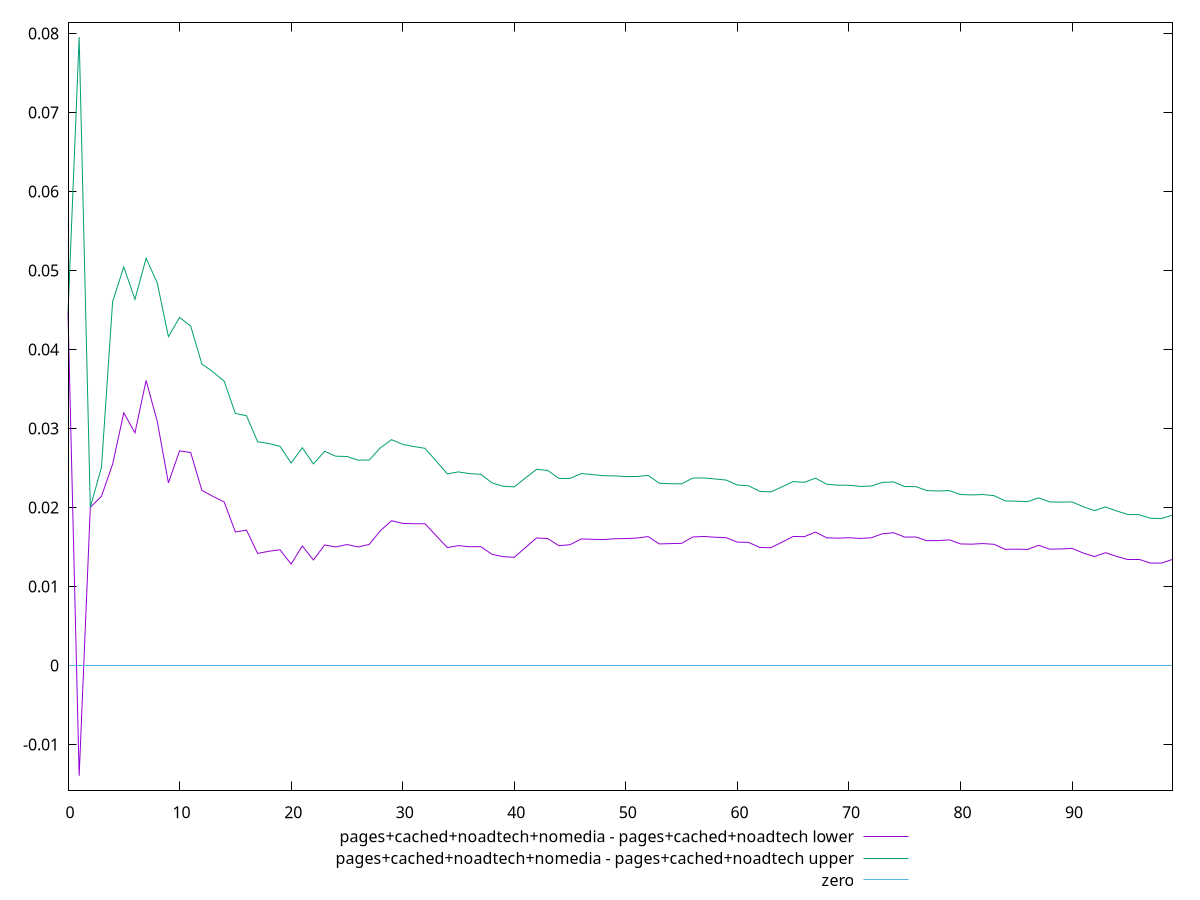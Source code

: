 reset

$pagesCachedNoadtechNomediaPagesCachedNoadtechLower <<EOF
0 0.044620794864106306
1 -0.013971601804402455
2 0.020028047785248693
3 0.021417414796963383
4 0.02547964456959511
5 0.03198593883876298
6 0.02944708070921847
7 0.03608213417604099
8 0.03089818554720593
9 0.023109770900569634
10 0.027165313886855086
11 0.02695068744413527
12 0.022164322307239574
13 0.021399361177798337
14 0.020692532265565666
15 0.016901956840680715
16 0.017123916418300557
17 0.014179157750855494
18 0.014452458188929172
19 0.014642006048301189
20 0.01282759528773119
21 0.015127093683754596
22 0.013350215387868177
23 0.015254257221326239
24 0.014997625553561829
25 0.015305653553795599
26 0.015000219080368193
27 0.015318744336415507
28 0.01706548284678618
29 0.018321449112563067
30 0.01798546978275721
31 0.01793700870785601
32 0.017936069437142252
33 0.016423068210735865
34 0.014918902747580873
35 0.015170824267223208
36 0.015027653050188126
37 0.015035319058085956
38 0.014072198607153601
39 0.013768398310009342
40 0.013688388586440673
41 0.014919520888585457
42 0.016140023139548355
43 0.016057316135306907
44 0.015156309750347189
45 0.015288139375469412
46 0.016015221283609205
47 0.015967066786699305
48 0.015940031391034597
49 0.01603524006026925
50 0.01606104685951082
51 0.01612842393850649
52 0.016314021408960773
53 0.015384416135848067
54 0.01541896846413366
55 0.01546067955731464
56 0.016263285675877363
57 0.016328772648963704
58 0.016229939730359362
59 0.016171819178947142
60 0.015604177330102302
61 0.015585523468085768
62 0.014933646705420581
63 0.014901936860494205
64 0.01560333440645835
65 0.016329842129947297
66 0.016301606204314915
67 0.016884535960561407
68 0.01615958063441497
69 0.016110938789773616
70 0.01616797817753027
71 0.016080476349615458
72 0.016160986425203895
73 0.01667617584421353
74 0.01680268346318601
75 0.016246504245730004
76 0.01625833816555925
77 0.015786798920759543
78 0.01580442144117227
79 0.015901550038661047
80 0.015383245501671116
81 0.015353826144578963
82 0.015426571584869452
83 0.015337093691020667
84 0.014702670197592024
85 0.01472177377603743
86 0.01468384165261295
87 0.015206356678739512
88 0.014722139781002955
89 0.014744421190479475
90 0.014817162574229029
91 0.014227325521525995
92 0.013783429639175575
93 0.014273149065451986
94 0.013797737296001639
95 0.013379887073395448
96 0.013379466375491889
97 0.012963211396864863
98 0.012953227748482
99 0.013425087427153443
EOF

$pagesCachedNoadtechNomediaPagesCachedNoadtechUpper <<EOF
0 0.044620794864106306
1 0.07955653215353872
2 0.020028047785248693
3 0.025099593431386315
4 0.04606463091758956
5 0.05045407331540587
6 0.046350227627865066
7 0.051545491518627654
8 0.048446360180138356
9 0.04161650591554668
10 0.04405609895204418
11 0.042947856663162184
12 0.038151331874175805
13 0.037165729119597424
14 0.035982814349704406
15 0.031900561960115176
16 0.0316103028642112
17 0.028319442822481937
18 0.028097449212141946
19 0.027740960037244737
20 0.025628702077042993
21 0.02756125713302953
22 0.02550788820576178
23 0.02710287378462183
24 0.026488483582566218
25 0.026455135026937134
26 0.025986642157609374
27 0.026008541509880127
28 0.027554761190794735
29 0.028584664876519
30 0.027994276016052824
31 0.027713244189874937
32 0.027488445166502465
33 0.0258765671394025
34 0.024257775815839124
35 0.024501461369403517
36 0.024282241985617382
37 0.02420155801943248
38 0.023119149127330915
39 0.022681025622574093
40 0.02260620740969915
41 0.02372945968270983
42 0.02482779609721094
43 0.024684933257881694
44 0.02367575684606007
45 0.023674859683024907
46 0.024288468099131443
47 0.02416425349617972
48 0.02401892927599149
49 0.023997898958118425
50 0.02391336424581092
51 0.02391656189664721
52 0.02406218533008308
53 0.023068462478952556
54 0.023004906839208687
55 0.022992151110245804
56 0.02372002502896437
57 0.023736509561656297
58 0.02360596525480218
59 0.023467599617035175
60 0.022842024173005432
61 0.02274530952194849
62 0.02203925597317707
63 0.02197405263233657
64 0.02261098369591162
65 0.023279075855399862
66 0.023182932689885756
67 0.02370874701752943
68 0.02294197924188285
69 0.022825592443034653
70 0.02281515710085377
71 0.022663339043856146
72 0.022711381786056493
73 0.023170185372482627
74 0.0232363877946238
75 0.02264716694926387
76 0.022636758844319448
77 0.022129172834338323
78 0.02209057817852462
79 0.022132544439583637
80 0.02164027681854377
81 0.021587906997756215
82 0.02163843419697368
83 0.02149627888307902
84 0.020828644137525002
85 0.020795319586049542
86 0.020738862510843992
87 0.02121836420919096
88 0.020699443292203797
89 0.02067666613600827
90 0.020703080484476576
91 0.02008452907268205
92 0.019607318290821504
93 0.02006213876731586
94 0.01955644105131494
95 0.019107103804764314
96 0.019089769162672722
97 0.01863891359860413
98 0.01858918837101726
99 0.01903709670929064
EOF

set key outside below
set xrange [0:99]
set yrange [-0.015842164483561277:0.08142709483269754]
set trange [-0.015842164483561277:0.08142709483269754]
set terminal svg size 640, 520 enhanced background rgb 'white'
set output "report_00019_2021-02-10T18-14-37.922Z//meta/scoreEstimate/diff/3_sub_2.svg"

plot $pagesCachedNoadtechNomediaPagesCachedNoadtechLower title "pages+cached+noadtech+nomedia - pages+cached+noadtech lower" with line, \
     $pagesCachedNoadtechNomediaPagesCachedNoadtechUpper title "pages+cached+noadtech+nomedia - pages+cached+noadtech upper" with line, \
     0 title "zero"

reset
